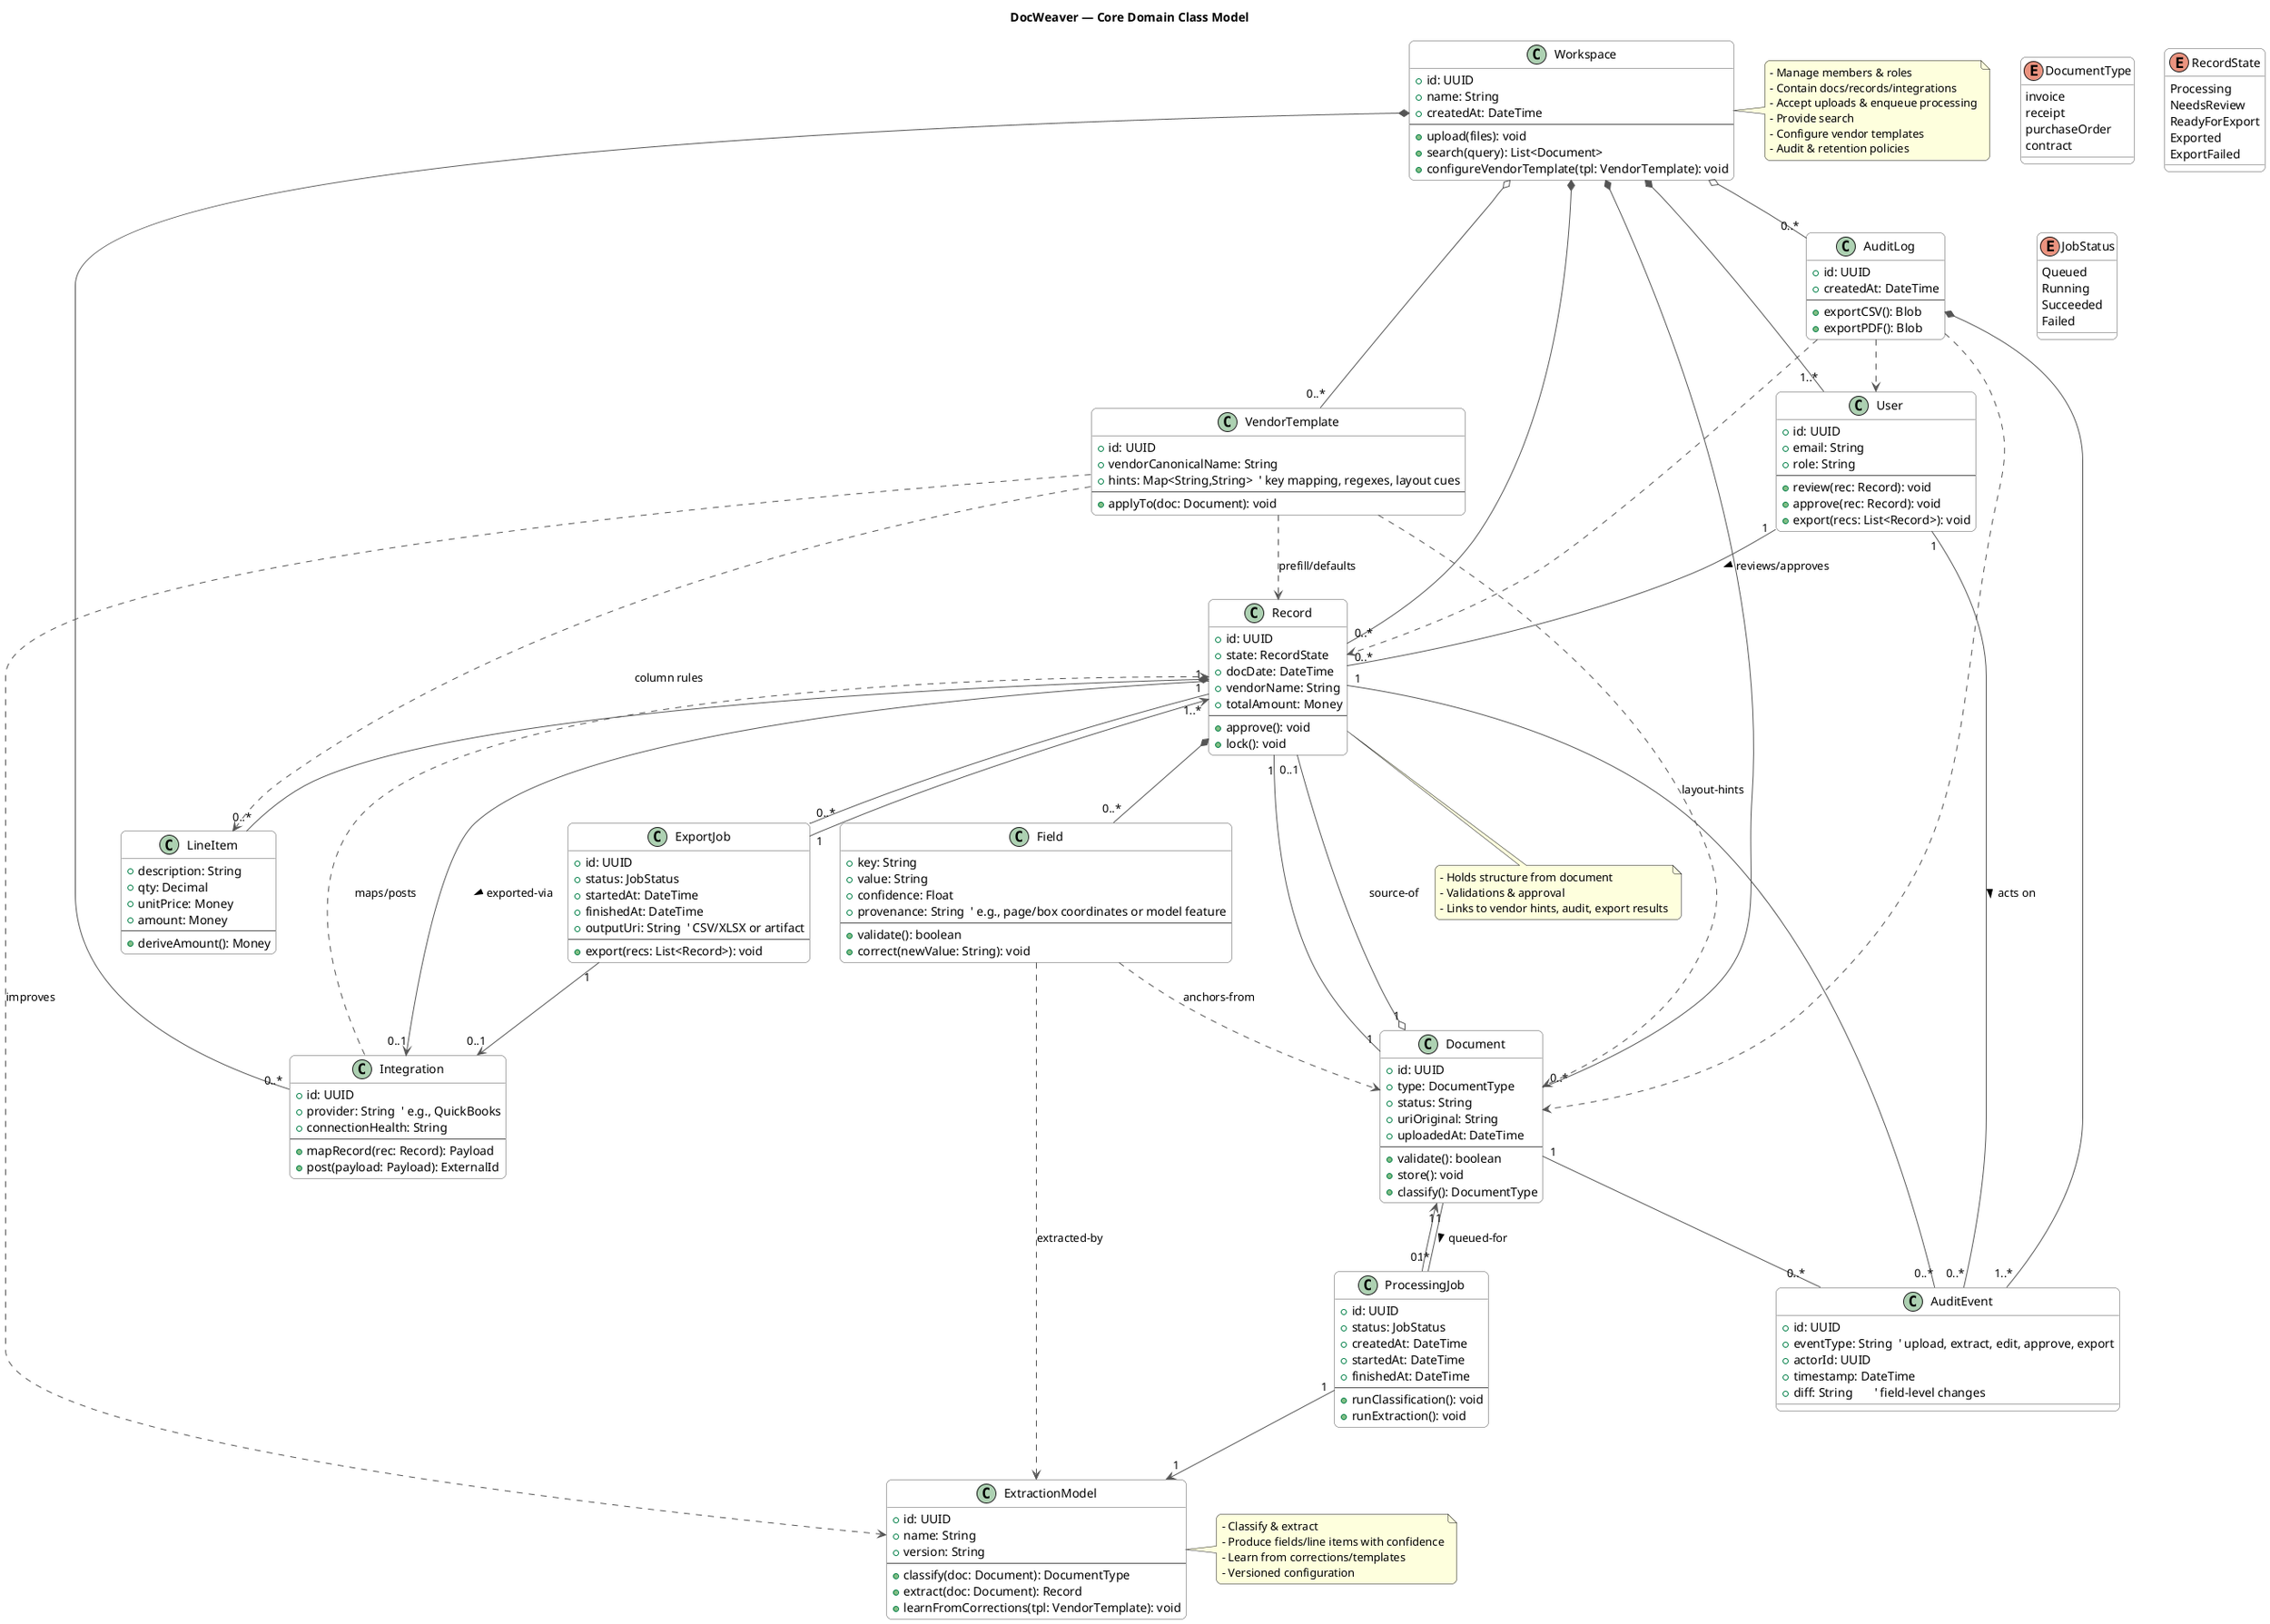 @startuml
' DocWeaver - Class Diagram (derived strictly from your CRC cards & class list)
' Classes: Workspace, User, Document, ProcessingJob, ExtractionModel, Record,
' Field, LineItem, VendorTemplate, AuditLog, AuditEvent, ExportJob, Integration

skinparam backgroundColor #FFFFFF
skinparam class {
  BackgroundColor White
  BorderColor #555555
}
skinparam arrowColor #555555
skinparam roundcorner 12
skinparam shadowing false
title DocWeaver — Core Domain Class Model

'-------------------------
' Lightweight enums (for readability; optional in code)
'-------------------------
'-------------------------
' Lightweight enums (fixed syntax)
'-------------------------
enum DocumentType {
  invoice
  receipt
  purchaseOrder
  contract
}

enum RecordState {
  Processing
  NeedsReview
  ReadyForExport
  Exported
  ExportFailed
}

enum JobStatus {
  Queued
  Running
  Succeeded
  Failed
}


'-------------------------
' Core Classes
'-------------------------
class Workspace {
  +id: UUID
  +name: String
  +createdAt: DateTime
  --
  +upload(files): void
  +search(query): List<Document>
  +configureVendorTemplate(tpl: VendorTemplate): void
}

class User {
  +id: UUID
  +email: String
  +role: String
  --
  +review(rec: Record): void
  +approve(rec: Record): void
  +export(recs: List<Record>): void
}

class Document {
  +id: UUID
  +type: DocumentType
  +status: String
  +uriOriginal: String
  +uploadedAt: DateTime
  --
  +validate(): boolean
  +store(): void
  +classify(): DocumentType
}

class ProcessingJob {
  +id: UUID
  +status: JobStatus
  +createdAt: DateTime
  +startedAt: DateTime
  +finishedAt: DateTime
  --
  +runClassification(): void
  +runExtraction(): void
}

class ExtractionModel {
  +id: UUID
  +name: String
  +version: String
  --
  +classify(doc: Document): DocumentType
  +extract(doc: Document): Record
  +learnFromCorrections(tpl: VendorTemplate): void
}

class Record {
  +id: UUID
  +state: RecordState
  +docDate: DateTime
  +vendorName: String
  +totalAmount: Money
  --
  +approve(): void
  +lock(): void
}

class Field {
  +key: String
  +value: String
  +confidence: Float
  +provenance: String  ' e.g., page/box coordinates or model feature
  --
  +validate(): boolean
  +correct(newValue: String): void
}

class LineItem {
  +description: String
  +qty: Decimal
  +unitPrice: Money
  +amount: Money
  --
  +deriveAmount(): Money
}

class VendorTemplate {
  +id: UUID
  +vendorCanonicalName: String
  +hints: Map<String,String>  ' key mapping, regexes, layout cues
  --
  +applyTo(doc: Document): void
}

class AuditLog {
  +id: UUID
  +createdAt: DateTime
  --
  +exportCSV(): Blob
  +exportPDF(): Blob
}

class AuditEvent {
  +id: UUID
  +eventType: String  ' upload, extract, edit, approve, export
  +actorId: UUID
  +timestamp: DateTime
  +diff: String       ' field-level changes
}

class ExportJob {
  +id: UUID
  +status: JobStatus
  +startedAt: DateTime
  +finishedAt: DateTime
  +outputUri: String  ' CSV/XLSX or artifact
  --
  +export(recs: List<Record>): void
}

class Integration {
  +id: UUID
  +provider: String  ' e.g., QuickBooks
  +connectionHealth: String
  --
  +mapRecord(rec: Record): Payload
  +post(payload: Payload): ExternalId
}

'-------------------------
' Relationships (from CRC responsibilities & collaborators)
'-------------------------

' Workspace owns its content (strong lifecycle control)
Workspace *-- "1..*" User
Workspace *-- "0..*" Document
Workspace *-- "0..*" Record
Workspace *-- "0..*" Integration
Workspace o-- "0..*" VendorTemplate
Workspace o-- "0..*" AuditLog

' User interacts with Records and generates AuditEvents
User "1" -- "0..*" Record : reviews/approves >
User "1" -- "0..*" AuditEvent : acts on >

' Document lifecycle: created in Workspace, processed by Jobs/Models, linked to a Record
Document "1" o-- "0..1" Record : source-of
Document "1" -- "0..*" ProcessingJob : queued-for >
Document "1" -- "0..*" AuditEvent

' ProcessingJob uses ExtractionModel over a Document
ProcessingJob "1" --> "1" Document
ProcessingJob "1" --> "1" ExtractionModel

' Extraction output: Record composed of Fields and LineItems
Record *-- "0..*" Field
Record *-- "0..*" LineItem
Record "1" -- "1" Document
Record "1" -- "0..*" AuditEvent
Record "1" -- "0..*" ExportJob
Record "1" --> "0..1" Integration : exported-via >

' Field provenance (optional weak links)
Field ..> Document : anchors-from
Field ..> ExtractionModel : extracted-by

' VendorTemplate guides extraction/normalization
VendorTemplate ..> ExtractionModel : improves
VendorTemplate ..> Document : layout-hints
VendorTemplate ..> Record : prefill/defaults
VendorTemplate ..> LineItem : column rules

' Audit logging
AuditLog *-- "1..*" AuditEvent
AuditLog ..> Record
AuditLog ..> Document
AuditLog ..> User

' Export pipeline
ExportJob "1" --> "1..*" Record
ExportJob "1" --> "0..1" Integration

' Integration posts and returns external IDs stored on Record (not shown as attribute detail)
Integration ..> Record : maps/posts

'-------------------------
' Notes (traceability to CRC)
'-------------------------
note right of Workspace
- Manage members & roles
- Contain docs/records/integrations
- Accept uploads & enqueue processing
- Provide search
- Configure vendor templates
- Audit & retention policies
end note

note right of ExtractionModel
- Classify & extract
- Produce fields/line items with confidence
- Learn from corrections/templates
- Versioned configuration
end note

note bottom of Record
- Holds structure from document
- Validations & approval
- Links to vendor hints, audit, export results
end note

@enduml
